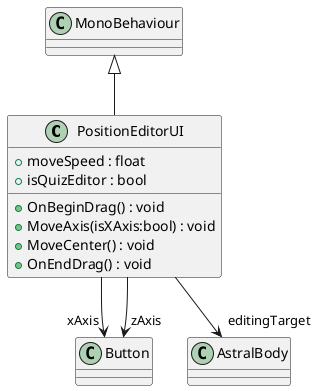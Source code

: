 @startuml
class PositionEditorUI {
    + moveSpeed : float
    + isQuizEditor : bool
    + OnBeginDrag() : void
    + MoveAxis(isXAxis:bool) : void
    + MoveCenter() : void
    + OnEndDrag() : void
}
MonoBehaviour <|-- PositionEditorUI
PositionEditorUI --> "xAxis" Button
PositionEditorUI --> "zAxis" Button
PositionEditorUI --> "editingTarget" AstralBody
@enduml
